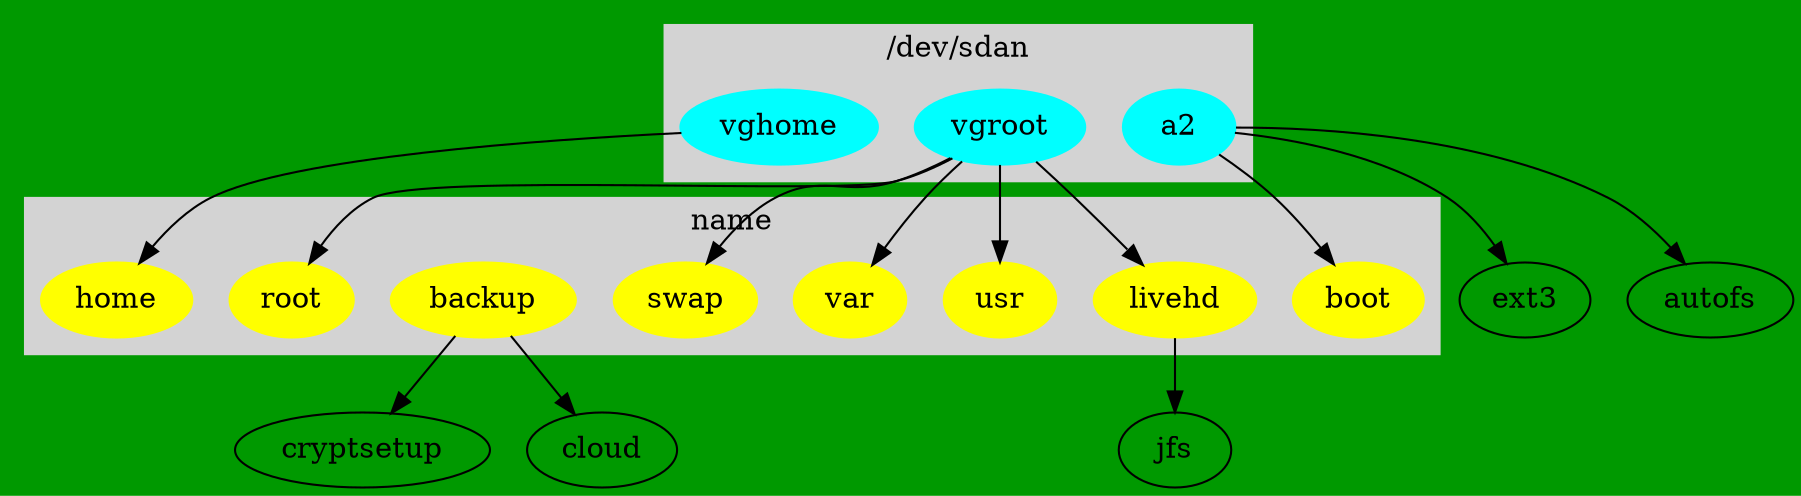 // dot -Tpng  parted.dot -o line1.png
//  default ext4
digraph G {
  bgcolor ="#009900";

	subgraph cluster_0 {
		style=filled;
		color=lightgrey;
		node [style=filled,color=cyan];
		a2 ;
                vgroot;
                vghome;
		label = "/dev/sdan";
	}

	subgraph cluster_2 {
		style=filled;
		color=lightgrey;
		node [style=filled,color=yellow];
		boot;
		backup;
                livehd;
		root ;
                usr;
                var;
		swap;
		home;
		label = "name";
	}

	a2 -> boot;
	a2 -> ext3;
	a2 -> autofs;
        vgroot -> swap ;
        vgroot -> root ;
        vgroot -> usr ;
        vgroot -> var ;
        vghome -> home;
        vgroot ->livehd;
        livehd ->jfs;
        backup -> cryptsetup;
        backup -> cloud;
}

